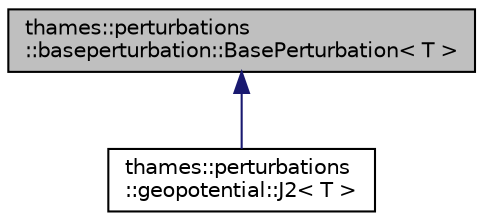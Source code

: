 digraph "thames::perturbations::baseperturbation::BasePerturbation&lt; T &gt;"
{
 // LATEX_PDF_SIZE
  edge [fontname="Helvetica",fontsize="10",labelfontname="Helvetica",labelfontsize="10"];
  node [fontname="Helvetica",fontsize="10",shape=record];
  Node1 [label="thames::perturbations\l::baseperturbation::BasePerturbation\< T \>",height=0.2,width=0.4,color="black", fillcolor="grey75", style="filled", fontcolor="black",tooltip="Class for the base perturbation."];
  Node1 -> Node2 [dir="back",color="midnightblue",fontsize="10",style="solid",fontname="Helvetica"];
  Node2 [label="thames::perturbations\l::geopotential::J2\< T \>",height=0.2,width=0.4,color="black", fillcolor="white", style="filled",URL="$classthames_1_1perturbations_1_1geopotential_1_1J2.html",tooltip="Class for the perturbation resulting from the J2-term."];
}
